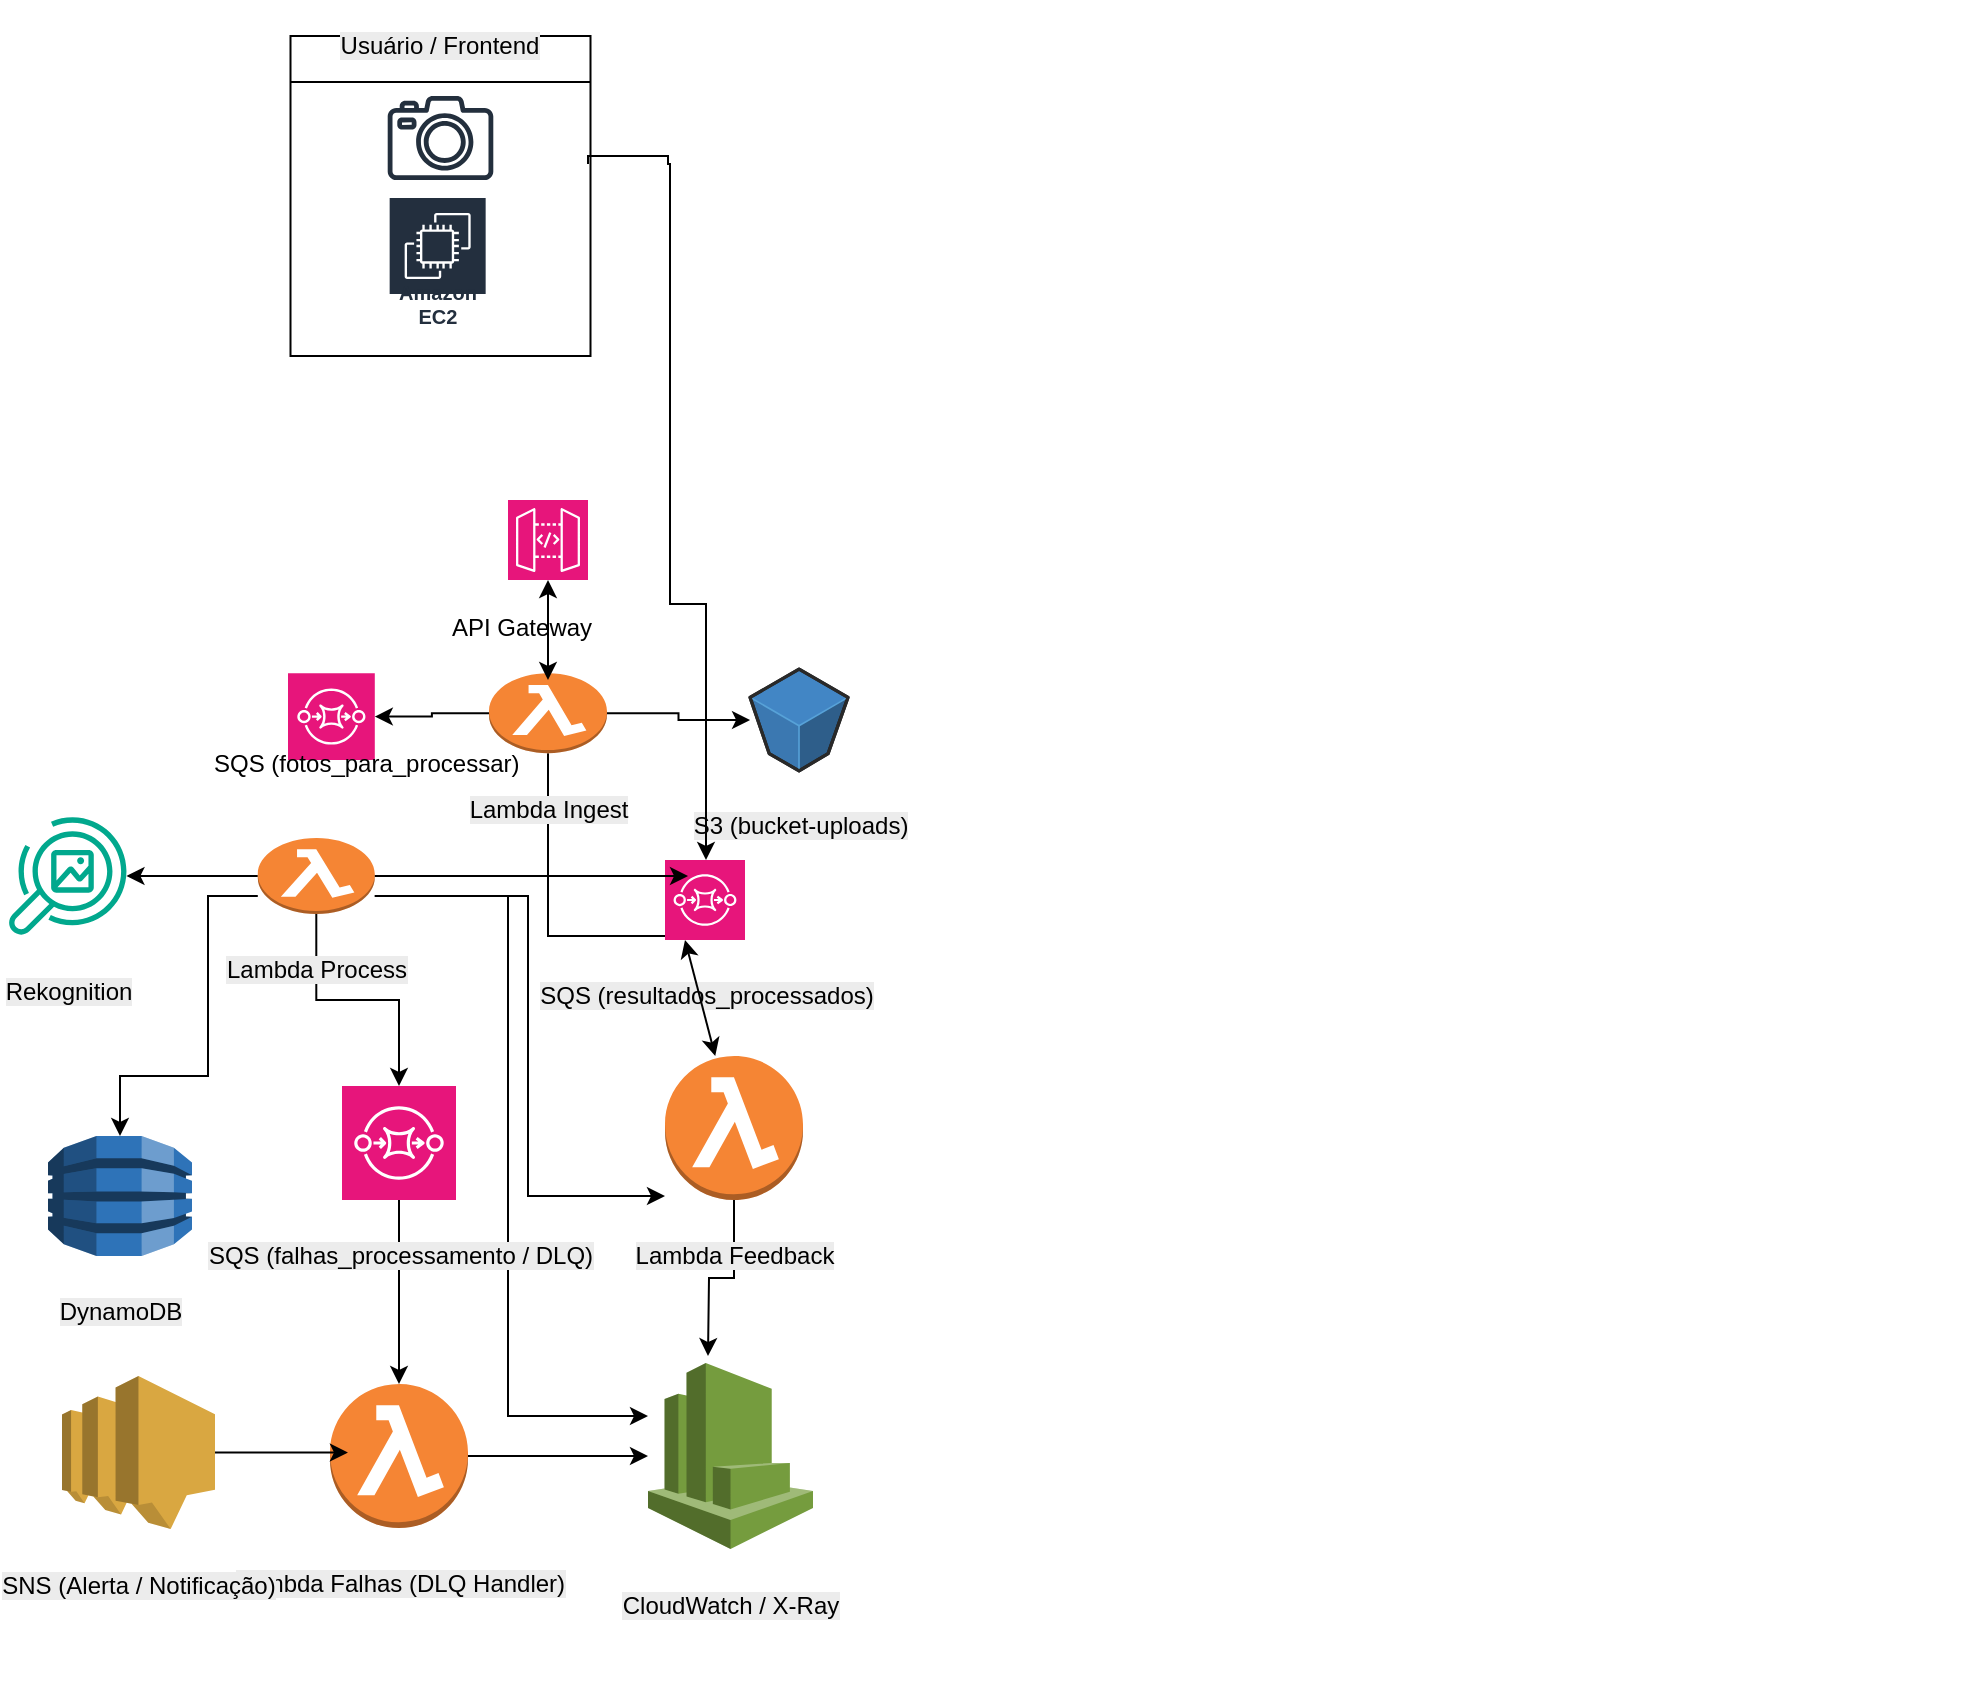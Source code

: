 <mxfile version="28.2.5">
  <diagram id="diagram1" name="Arquitetura_AWS_Serverless_PT">
    <mxGraphModel dx="1042" dy="756" grid="1" gridSize="10" guides="1" tooltips="1" connect="1" arrows="1" fold="1" page="1" pageScale="1" pageWidth="1920" pageHeight="1080" math="0" shadow="0">
      <root>
        <mxCell id="0" />
        <mxCell id="1" parent="0" />
        <mxCell id="c_usuario" value="" style="shape=image;imageAspect=0;verticalLabelPosition=bottom;verticalAlign=top;labelBackgroundColor=none;image=data:image/svg+xml;base64,PHN2ZyB4bWxucz0iaHR0cDovL3d3dy53My5vcmcvMjAwMC9zdmciIHdpZHRoPSI4MCIgaGVpZ2h0PSI1MCIgdmlld0JveD0iMCAwIDgwIDUwIj4KICA8cmVjdCB3aWR0aD0iMTAwJSIgaGVpZ2h0PSIxMDAlIiByeD0iMTAiIHJ5PSIxMCIgZmlsbD0iI0ZGRkZGRiIvPgogIDx0ZXh0IHg9IjUwJSIgeT0iNTIlIiBkb21pbmFudC1iYXNlbGluZT0ibWlkZGxlIiB0ZXh0LWFuY2hvcj0ibWlkZGxlIiBmb250LWZhbWlseT0iQXJpYWwsIEhlbHZldGljYSwgc2Fucy1zZXJpZiIgZm9udC1zaXplPSIxMiIgZmlsbD0iIzAwMDAwMCI+VXN1w6FyaW88L3RleHQ+Cjwvc3ZnPg==" parent="1" vertex="1">
          <mxGeometry x="820" y="20" width="110" height="60" as="geometry" />
        </mxCell>
        <mxCell id="c_s3" value="" style="shape=image;imageAspect=0;verticalLabelPosition=bottom;verticalAlign=top;labelBackgroundColor=none;image=data:image/svg+xml;base64,PHN2ZyB4bWxucz0iaHR0cDovL3d3dy53My5vcmcvMjAwMC9zdmciIHdpZHRoPSI2NCIgaGVpZ2h0PSI2NCIgdmlld0JveD0iMCAwIDY0IDY0Ij4KICA8cmVjdCB3aWR0aD0iMTAwJSIgaGVpZ2h0PSIxMDAlIiByeD0iMTAiIHJ5PSIxMCIgZmlsbD0iIzFFODhFNSIvPgogIDx0ZXh0IHg9IjUwJSIgeT0iNTIlIiBkb21pbmFudC1iYXNlbGluZT0ibWlkZGxlIiB0ZXh0LWFuY2hvcj0ibWlkZGxlIiBmb250LWZhbWlseT0iQXJpYWwsIEhlbHZldGljYSwgc2Fucy1zZXJpZiIgZm9udC1zaXplPSIxMiIgZmlsbD0iI2ZmZiI+UzMKQnVja2V0PC90ZXh0Pgo8L3N2Zz4=" parent="1" vertex="1">
          <mxGeometry x="960" y="210" width="120" height="60" as="geometry" />
        </mxCell>
        <mxCell id="c_rekognition" value="" style="shape=image;imageAspect=0;verticalLabelPosition=bottom;verticalAlign=top;labelBackgroundColor=none;image=data:image/svg+xml;base64,PHN2ZyB4bWxucz0iaHR0cDovL3d3dy53My5vcmcvMjAwMC9zdmciIHdpZHRoPSI2NCIgaGVpZ2h0PSI2NCIgdmlld0JveD0iMCAwIDY0IDY0Ij4KICA8cmVjdCB3aWR0aD0iMTAwJSIgaGVpZ2h0PSIxMDAlIiByeD0iMTAiIHJ5PSIxMCIgZmlsbD0iIzREQjZBQyIvPgogIDx0ZXh0IHg9IjUwJSIgeT0iNTIlIiBkb21pbmFudC1iYXNlbGluZT0ibWlkZGxlIiB0ZXh0LWFuY2hvcj0ibWlkZGxlIiBmb250LWZhbWlseT0iQXJpYWwsIEhlbHZldGljYSwgc2Fucy1zZXJpZiIgZm9udC1zaXplPSIxMiIgZmlsbD0iI2ZmZiI+UmVrb2duaXRpb248L3RleHQ+Cjwvc3ZnPg==" parent="1" vertex="1">
          <mxGeometry x="520" y="320" width="120" height="60" as="geometry" />
        </mxCell>
        <mxCell id="c_dynamodb" value="" style="shape=image;imageAspect=0;verticalLabelPosition=bottom;verticalAlign=top;labelBackgroundColor=none;image=data:image/svg+xml;base64,PHN2ZyB4bWxucz0iaHR0cDovL3d3dy53My5vcmcvMjAwMC9zdmciIHdpZHRoPSI2NCIgaGVpZ2h0PSI2NCIgdmlld0JveD0iMCAwIDY0IDY0Ij4KICA8cmVjdCB3aWR0aD0iMTAwJSIgaGVpZ2h0PSIxMDAlIiByeD0iMTAiIHJ5PSIxMCIgZmlsbD0iIzRGQzNGNyIvPgogIDx0ZXh0IHg9IjUwJSIgeT0iNTIlIiBkb21pbmFudC1iYXNlbGluZT0ibWlkZGxlIiB0ZXh0LWFuY2hvcj0ibWlkZGxlIiBmb250LWZhbWlseT0iQXJpYWwsIEhlbHZldGljYSwgc2Fucy1zZXJpZiIgZm9udC1zaXplPSIxMiIgZmlsbD0iIzAwMDAwMCI+RHluYW1vREI8L3RleHQ+Cjwvc3ZnPg==" parent="1" vertex="1">
          <mxGeometry x="520" y="410" width="120" height="60" as="geometry" />
        </mxCell>
        <mxCell id="c_sns" value="" style="shape=image;imageAspect=0;verticalLabelPosition=bottom;verticalAlign=top;labelBackgroundColor=none;image=data:image/svg+xml;base64,PHN2ZyB4bWxucz0iaHR0cDovL3d3dy53My5vcmcvMjAwMC9zdmciIHdpZHRoPSI2NCIgaGVpZ2h0PSI2NCIgdmlld0JveD0iMCAwIDY0IDY0Ij4KICA8cmVjdCB3aWR0aD0iMTAwJSIgaGVpZ2h0PSIxMDAlIiByeD0iMTAiIHJ5PSIxMCIgZmlsbD0iI0YwNjI5MiIvPgogIDx0ZXh0IHg9IjUwJSIgeT0iNTIlIiBkb21pbmFudC1iYXNlbGluZT0ibWlkZGxlIiB0ZXh0LWFuY2hvcj0ibWlkZGxlIiBmb250LWZhbWlseT0iQXJpYWwsIEhlbHZldGljYSwgc2Fucy1zZXJpZiIgZm9udC1zaXplPSIxMiIgZmlsbD0iI2ZmZiI+U05TCkFsZXJ0YTwvdGV4dD4KPC9zdmc+" parent="1" vertex="1">
          <mxGeometry x="520" y="520" width="150" height="60" as="geometry" />
        </mxCell>
        <mxCell id="f4s5NgwLfF43wPQhZODh-5" value="" style="sketch=0;points=[[0,0,0],[0.25,0,0],[0.5,0,0],[0.75,0,0],[1,0,0],[0,1,0],[0.25,1,0],[0.5,1,0],[0.75,1,0],[1,1,0],[0,0.25,0],[0,0.5,0],[0,0.75,0],[1,0.25,0],[1,0.5,0],[1,0.75,0]];outlineConnect=0;fontColor=#232F3E;fillColor=#E7157B;strokeColor=#ffffff;dashed=0;verticalLabelPosition=bottom;verticalAlign=top;align=center;html=1;fontSize=12;fontStyle=0;aspect=fixed;shape=mxgraph.aws4.resourceIcon;resIcon=mxgraph.aws4.sqs;" vertex="1" parent="1">
          <mxGeometry x="240" y="338.6" width="43.4" height="43.4" as="geometry" />
        </mxCell>
        <mxCell id="f4s5NgwLfF43wPQhZODh-48" style="edgeStyle=orthogonalEdgeStyle;rounded=0;orthogonalLoop=1;jettySize=auto;html=1;" edge="1" parent="1" source="f4s5NgwLfF43wPQhZODh-6" target="f4s5NgwLfF43wPQhZODh-10">
          <mxGeometry relative="1" as="geometry" />
        </mxCell>
        <mxCell id="f4s5NgwLfF43wPQhZODh-52" style="edgeStyle=orthogonalEdgeStyle;rounded=0;orthogonalLoop=1;jettySize=auto;html=1;entryX=0.25;entryY=1;entryDx=0;entryDy=0;entryPerimeter=0;" edge="1" parent="1" source="f4s5NgwLfF43wPQhZODh-6" target="f4s5NgwLfF43wPQhZODh-14">
          <mxGeometry relative="1" as="geometry">
            <mxPoint x="420" y="470" as="targetPoint" />
            <Array as="points">
              <mxPoint x="370" y="470" />
              <mxPoint x="439" y="470" />
            </Array>
          </mxGeometry>
        </mxCell>
        <mxCell id="f4s5NgwLfF43wPQhZODh-6" value="&#xa;&lt;span style=&quot;color: rgb(0, 0, 0); font-family: Helvetica; font-size: 12px; font-style: normal; font-variant-ligatures: normal; font-variant-caps: normal; font-weight: 400; letter-spacing: normal; orphans: 2; text-align: center; text-indent: 0px; text-transform: none; widows: 2; word-spacing: 0px; -webkit-text-stroke-width: 0px; white-space: nowrap; background-color: rgb(236, 236, 236); text-decoration-thickness: initial; text-decoration-style: initial; text-decoration-color: initial; display: inline !important; float: none;&quot;&gt;Lambda Ingest&lt;/span&gt;&#xa;&#xa;" style="outlineConnect=0;dashed=0;verticalLabelPosition=bottom;verticalAlign=top;align=center;html=1;shape=mxgraph.aws3.lambda_function;fillColor=#F58534;gradientColor=none;" vertex="1" parent="1">
          <mxGeometry x="340.5" y="338.6" width="59" height="40" as="geometry" />
        </mxCell>
        <mxCell id="f4s5NgwLfF43wPQhZODh-7" value="" style="sketch=0;points=[[0,0,0],[0.25,0,0],[0.5,0,0],[0.75,0,0],[1,0,0],[0,1,0],[0.25,1,0],[0.5,1,0],[0.75,1,0],[1,1,0],[0,0.25,0],[0,0.5,0],[0,0.75,0],[1,0.25,0],[1,0.5,0],[1,0.75,0]];outlineConnect=0;fontColor=#232F3E;fillColor=#E7157B;strokeColor=#ffffff;dashed=0;verticalLabelPosition=bottom;verticalAlign=top;align=center;html=1;fontSize=12;fontStyle=0;aspect=fixed;shape=mxgraph.aws4.resourceIcon;resIcon=mxgraph.aws4.api_gateway;" vertex="1" parent="1">
          <mxGeometry x="350" y="252" width="40" height="40" as="geometry" />
        </mxCell>
        <mxCell id="f4s5NgwLfF43wPQhZODh-10" value="&#xa;&lt;span style=&quot;color: rgb(0, 0, 0); font-family: Helvetica; font-size: 12px; font-style: normal; font-variant-ligatures: normal; font-variant-caps: normal; font-weight: 400; letter-spacing: normal; orphans: 2; text-align: center; text-indent: 0px; text-transform: none; widows: 2; word-spacing: 0px; -webkit-text-stroke-width: 0px; white-space: nowrap; background-color: rgb(236, 236, 236); text-decoration-thickness: initial; text-decoration-style: initial; text-decoration-color: initial; display: inline !important; float: none;&quot;&gt;S3 (bucket-uploads)&lt;/span&gt;&#xa;&#xa;" style="verticalLabelPosition=bottom;html=1;verticalAlign=top;strokeWidth=1;align=center;outlineConnect=0;dashed=0;outlineConnect=0;shape=mxgraph.aws3d.s3Bucket;fillColor=#4286c5;strokeColor=#57A2D8;aspect=fixed;strokeColor2=#292929;" vertex="1" parent="1">
          <mxGeometry x="471.03" y="336.6" width="48.97" height="50.8" as="geometry" />
        </mxCell>
        <mxCell id="f4s5NgwLfF43wPQhZODh-38" style="edgeStyle=orthogonalEdgeStyle;rounded=0;orthogonalLoop=1;jettySize=auto;html=1;" edge="1" parent="1" source="f4s5NgwLfF43wPQhZODh-11" target="f4s5NgwLfF43wPQhZODh-17">
          <mxGeometry relative="1" as="geometry" />
        </mxCell>
        <mxCell id="f4s5NgwLfF43wPQhZODh-39" style="edgeStyle=orthogonalEdgeStyle;rounded=0;orthogonalLoop=1;jettySize=auto;html=1;" edge="1" parent="1" source="f4s5NgwLfF43wPQhZODh-11" target="f4s5NgwLfF43wPQhZODh-21">
          <mxGeometry relative="1" as="geometry">
            <mxPoint x="370" y="710" as="targetPoint" />
            <Array as="points">
              <mxPoint x="350" y="450" />
              <mxPoint x="350" y="710" />
            </Array>
          </mxGeometry>
        </mxCell>
        <mxCell id="f4s5NgwLfF43wPQhZODh-46" style="edgeStyle=orthogonalEdgeStyle;rounded=0;orthogonalLoop=1;jettySize=auto;html=1;" edge="1" parent="1" source="f4s5NgwLfF43wPQhZODh-11" target="f4s5NgwLfF43wPQhZODh-18">
          <mxGeometry relative="1" as="geometry">
            <mxPoint x="370" y="600" as="targetPoint" />
            <Array as="points">
              <mxPoint x="360" y="450" />
              <mxPoint x="360" y="600" />
            </Array>
          </mxGeometry>
        </mxCell>
        <mxCell id="f4s5NgwLfF43wPQhZODh-55" style="edgeStyle=orthogonalEdgeStyle;rounded=0;orthogonalLoop=1;jettySize=auto;html=1;" edge="1" parent="1" source="f4s5NgwLfF43wPQhZODh-11" target="f4s5NgwLfF43wPQhZODh-13">
          <mxGeometry relative="1" as="geometry" />
        </mxCell>
        <mxCell id="f4s5NgwLfF43wPQhZODh-11" value="&#xa;&lt;span style=&quot;color: rgb(0, 0, 0); font-family: Helvetica; font-size: 12px; font-style: normal; font-variant-ligatures: normal; font-variant-caps: normal; font-weight: 400; letter-spacing: normal; orphans: 2; text-align: center; text-indent: 0px; text-transform: none; widows: 2; word-spacing: 0px; -webkit-text-stroke-width: 0px; white-space: nowrap; background-color: rgb(236, 236, 236); text-decoration-thickness: initial; text-decoration-style: initial; text-decoration-color: initial; display: inline !important; float: none;&quot;&gt;Lambda Process&lt;/span&gt;&#xa;&#xa;" style="outlineConnect=0;dashed=0;verticalLabelPosition=bottom;verticalAlign=top;align=center;html=1;shape=mxgraph.aws3.lambda_function;fillColor=#F58534;gradientColor=none;" vertex="1" parent="1">
          <mxGeometry x="224.9" y="421" width="58.5" height="38" as="geometry" />
        </mxCell>
        <mxCell id="f4s5NgwLfF43wPQhZODh-13" value="&#xa;&lt;span style=&quot;color: rgb(0, 0, 0); font-family: Helvetica; font-size: 12px; font-style: normal; font-variant-ligatures: normal; font-variant-caps: normal; font-weight: 400; letter-spacing: normal; orphans: 2; text-align: center; text-indent: 0px; text-transform: none; widows: 2; word-spacing: 0px; -webkit-text-stroke-width: 0px; white-space: nowrap; background-color: rgb(236, 236, 236); text-decoration-thickness: initial; text-decoration-style: initial; text-decoration-color: initial; display: inline !important; float: none;&quot;&gt;Rekognition&lt;/span&gt;&#xa;&#xa;" style="sketch=0;outlineConnect=0;fontColor=#232F3E;gradientColor=none;fillColor=#01A88D;strokeColor=none;dashed=0;verticalLabelPosition=bottom;verticalAlign=top;align=center;html=1;fontSize=12;fontStyle=0;aspect=fixed;pointerEvents=1;shape=mxgraph.aws4.rekognition_image;" vertex="1" parent="1">
          <mxGeometry x="100" y="410" width="59.23" height="60" as="geometry" />
        </mxCell>
        <mxCell id="f4s5NgwLfF43wPQhZODh-14" value="&#xa;&lt;span style=&quot;color: rgb(0, 0, 0); font-family: Helvetica; font-size: 12px; font-style: normal; font-variant-ligatures: normal; font-variant-caps: normal; font-weight: 400; letter-spacing: normal; orphans: 2; text-align: center; text-indent: 0px; text-transform: none; widows: 2; word-spacing: 0px; -webkit-text-stroke-width: 0px; white-space: nowrap; background-color: rgb(236, 236, 236); text-decoration-thickness: initial; text-decoration-style: initial; text-decoration-color: initial; display: inline !important; float: none;&quot;&gt;SQS (resultados_processados)&lt;/span&gt;&#xa;&#xa;" style="sketch=0;points=[[0,0,0],[0.25,0,0],[0.5,0,0],[0.75,0,0],[1,0,0],[0,1,0],[0.25,1,0],[0.5,1,0],[0.75,1,0],[1,1,0],[0,0.25,0],[0,0.5,0],[0,0.75,0],[1,0.25,0],[1,0.5,0],[1,0.75,0]];outlineConnect=0;fontColor=#232F3E;fillColor=#E7157B;strokeColor=#ffffff;dashed=0;verticalLabelPosition=bottom;verticalAlign=top;align=center;html=1;fontSize=12;fontStyle=0;aspect=fixed;shape=mxgraph.aws4.resourceIcon;resIcon=mxgraph.aws4.sqs;" vertex="1" parent="1">
          <mxGeometry x="428.5" y="432" width="40" height="40" as="geometry" />
        </mxCell>
        <mxCell id="f4s5NgwLfF43wPQhZODh-15" value="&#xa;&lt;span style=&quot;color: rgb(0, 0, 0); font-family: Helvetica; font-size: 12px; font-style: normal; font-variant-ligatures: normal; font-variant-caps: normal; font-weight: 400; letter-spacing: normal; orphans: 2; text-align: center; text-indent: 0px; text-transform: none; widows: 2; word-spacing: 0px; -webkit-text-stroke-width: 0px; white-space: nowrap; background-color: rgb(236, 236, 236); text-decoration-thickness: initial; text-decoration-style: initial; text-decoration-color: initial; display: inline !important; float: none;&quot;&gt;DynamoDB&lt;/span&gt;&#xa;&#xa;" style="outlineConnect=0;dashed=0;verticalLabelPosition=bottom;verticalAlign=top;align=center;html=1;shape=mxgraph.aws3.dynamo_db;fillColor=#2E73B8;gradientColor=none;" vertex="1" parent="1">
          <mxGeometry x="120" y="570" width="72" height="60" as="geometry" />
        </mxCell>
        <mxCell id="f4s5NgwLfF43wPQhZODh-35" style="edgeStyle=orthogonalEdgeStyle;rounded=0;orthogonalLoop=1;jettySize=auto;html=1;" edge="1" parent="1" source="f4s5NgwLfF43wPQhZODh-17" target="f4s5NgwLfF43wPQhZODh-20">
          <mxGeometry relative="1" as="geometry" />
        </mxCell>
        <mxCell id="f4s5NgwLfF43wPQhZODh-17" value="&#xa;&lt;span style=&quot;color: rgb(0, 0, 0); font-family: Helvetica; font-size: 12px; font-style: normal; font-variant-ligatures: normal; font-variant-caps: normal; font-weight: 400; letter-spacing: normal; orphans: 2; text-align: center; text-indent: 0px; text-transform: none; widows: 2; word-spacing: 0px; -webkit-text-stroke-width: 0px; white-space: nowrap; background-color: rgb(236, 236, 236); text-decoration-thickness: initial; text-decoration-style: initial; text-decoration-color: initial; display: inline !important; float: none;&quot;&gt;SQS (falhas_processamento / DLQ)&lt;/span&gt;&#xa;&#xa;" style="sketch=0;points=[[0,0,0],[0.25,0,0],[0.5,0,0],[0.75,0,0],[1,0,0],[0,1,0],[0.25,1,0],[0.5,1,0],[0.75,1,0],[1,1,0],[0,0.25,0],[0,0.5,0],[0,0.75,0],[1,0.25,0],[1,0.5,0],[1,0.75,0]];outlineConnect=0;fontColor=#232F3E;fillColor=#E7157B;strokeColor=#ffffff;dashed=0;verticalLabelPosition=bottom;verticalAlign=top;align=center;html=1;fontSize=12;fontStyle=0;aspect=fixed;shape=mxgraph.aws4.resourceIcon;resIcon=mxgraph.aws4.sqs;" vertex="1" parent="1">
          <mxGeometry x="267" y="545" width="57" height="57" as="geometry" />
        </mxCell>
        <mxCell id="f4s5NgwLfF43wPQhZODh-40" style="edgeStyle=orthogonalEdgeStyle;rounded=0;orthogonalLoop=1;jettySize=auto;html=1;" edge="1" parent="1" source="f4s5NgwLfF43wPQhZODh-18">
          <mxGeometry relative="1" as="geometry">
            <mxPoint x="450" y="680" as="targetPoint" />
            <mxPoint x="479" y="602" as="sourcePoint" />
          </mxGeometry>
        </mxCell>
        <mxCell id="f4s5NgwLfF43wPQhZODh-18" value="&#xa;&lt;span style=&quot;color: rgb(0, 0, 0); font-family: Helvetica; font-size: 12px; font-style: normal; font-variant-ligatures: normal; font-variant-caps: normal; font-weight: 400; letter-spacing: normal; orphans: 2; text-align: center; text-indent: 0px; text-transform: none; widows: 2; word-spacing: 0px; -webkit-text-stroke-width: 0px; white-space: nowrap; background-color: rgb(236, 236, 236); text-decoration-thickness: initial; text-decoration-style: initial; text-decoration-color: initial; display: inline !important; float: none;&quot;&gt;Lambda Feedback&lt;/span&gt;&#xa;&#xa;" style="outlineConnect=0;dashed=0;verticalLabelPosition=bottom;verticalAlign=top;align=center;html=1;shape=mxgraph.aws3.lambda_function;fillColor=#F58534;gradientColor=none;" vertex="1" parent="1">
          <mxGeometry x="428.5" y="530" width="69" height="72" as="geometry" />
        </mxCell>
        <mxCell id="f4s5NgwLfF43wPQhZODh-34" style="edgeStyle=orthogonalEdgeStyle;rounded=0;orthogonalLoop=1;jettySize=auto;html=1;" edge="1" parent="1" source="f4s5NgwLfF43wPQhZODh-20" target="f4s5NgwLfF43wPQhZODh-21">
          <mxGeometry relative="1" as="geometry" />
        </mxCell>
        <mxCell id="f4s5NgwLfF43wPQhZODh-20" value="&#xa;&lt;span style=&quot;color: rgb(0, 0, 0); font-family: Helvetica; font-size: 12px; font-style: normal; font-variant-ligatures: normal; font-variant-caps: normal; font-weight: 400; letter-spacing: normal; orphans: 2; text-align: center; text-indent: 0px; text-transform: none; widows: 2; word-spacing: 0px; -webkit-text-stroke-width: 0px; white-space: nowrap; background-color: rgb(236, 236, 236); text-decoration-thickness: initial; text-decoration-style: initial; text-decoration-color: initial; display: inline !important; float: none;&quot;&gt;Lambda Falhas (DLQ Handler)&lt;/span&gt;&#xa;&#xa;" style="outlineConnect=0;dashed=0;verticalLabelPosition=bottom;verticalAlign=top;align=center;html=1;shape=mxgraph.aws3.lambda_function;fillColor=#F58534;gradientColor=none;" vertex="1" parent="1">
          <mxGeometry x="261" y="694" width="69" height="72" as="geometry" />
        </mxCell>
        <mxCell id="f4s5NgwLfF43wPQhZODh-21" value="&#xa;&lt;span style=&quot;color: rgb(0, 0, 0); font-family: Helvetica; font-size: 12px; font-style: normal; font-variant-ligatures: normal; font-variant-caps: normal; font-weight: 400; letter-spacing: normal; orphans: 2; text-align: center; text-indent: 0px; text-transform: none; widows: 2; word-spacing: 0px; -webkit-text-stroke-width: 0px; white-space: nowrap; background-color: rgb(236, 236, 236); text-decoration-thickness: initial; text-decoration-style: initial; text-decoration-color: initial; display: inline !important; float: none;&quot;&gt;CloudWatch / X-Ray&lt;/span&gt;&#xa;&#xa;" style="outlineConnect=0;dashed=0;verticalLabelPosition=bottom;verticalAlign=top;align=center;html=1;shape=mxgraph.aws3.cloudwatch;fillColor=#759C3E;gradientColor=none;" vertex="1" parent="1">
          <mxGeometry x="420" y="683.5" width="82.5" height="93" as="geometry" />
        </mxCell>
        <mxCell id="f4s5NgwLfF43wPQhZODh-29" value="API Gateway" style="text;whiteSpace=wrap;html=1;" vertex="1" parent="1">
          <mxGeometry x="320" y="302" width="100" height="40" as="geometry" />
        </mxCell>
        <mxCell id="f4s5NgwLfF43wPQhZODh-31" value="SQS (fotos_para_processar)" style="text;whiteSpace=wrap;html=1;" vertex="1" parent="1">
          <mxGeometry x="201.25" y="370" width="190" height="17.4" as="geometry" />
        </mxCell>
        <mxCell id="f4s5NgwLfF43wPQhZODh-32" value="&#xa;&lt;span style=&quot;color: rgb(0, 0, 0); font-family: Helvetica; font-size: 12px; font-style: normal; font-variant-ligatures: normal; font-variant-caps: normal; font-weight: 400; letter-spacing: normal; orphans: 2; text-align: center; text-indent: 0px; text-transform: none; widows: 2; word-spacing: 0px; -webkit-text-stroke-width: 0px; white-space: nowrap; background-color: rgb(236, 236, 236); text-decoration-thickness: initial; text-decoration-style: initial; text-decoration-color: initial; display: inline !important; float: none;&quot;&gt;SNS (Alerta / Notificação)&lt;/span&gt;&#xa;&#xa;" style="outlineConnect=0;dashed=0;verticalLabelPosition=bottom;verticalAlign=top;align=center;html=1;shape=mxgraph.aws3.sns;fillColor=#D9A741;gradientColor=none;" vertex="1" parent="1">
          <mxGeometry x="127" y="690" width="76.5" height="76.5" as="geometry" />
        </mxCell>
        <mxCell id="f4s5NgwLfF43wPQhZODh-33" style="edgeStyle=orthogonalEdgeStyle;rounded=0;orthogonalLoop=1;jettySize=auto;html=1;entryX=0.13;entryY=0.476;entryDx=0;entryDy=0;entryPerimeter=0;" edge="1" parent="1" source="f4s5NgwLfF43wPQhZODh-32" target="f4s5NgwLfF43wPQhZODh-20">
          <mxGeometry relative="1" as="geometry" />
        </mxCell>
        <mxCell id="f4s5NgwLfF43wPQhZODh-36" style="edgeStyle=orthogonalEdgeStyle;rounded=0;orthogonalLoop=1;jettySize=auto;html=1;entryX=0.5;entryY=0;entryDx=0;entryDy=0;entryPerimeter=0;" edge="1" parent="1" source="f4s5NgwLfF43wPQhZODh-11" target="f4s5NgwLfF43wPQhZODh-15">
          <mxGeometry relative="1" as="geometry">
            <Array as="points">
              <mxPoint x="200" y="450" />
              <mxPoint x="200" y="540" />
              <mxPoint x="156" y="540" />
            </Array>
          </mxGeometry>
        </mxCell>
        <mxCell id="f4s5NgwLfF43wPQhZODh-47" style="edgeStyle=orthogonalEdgeStyle;rounded=0;orthogonalLoop=1;jettySize=auto;html=1;entryX=1;entryY=0.5;entryDx=0;entryDy=0;entryPerimeter=0;" edge="1" parent="1" source="f4s5NgwLfF43wPQhZODh-6" target="f4s5NgwLfF43wPQhZODh-5">
          <mxGeometry relative="1" as="geometry" />
        </mxCell>
        <mxCell id="f4s5NgwLfF43wPQhZODh-50" value="" style="endArrow=classic;startArrow=classic;html=1;rounded=0;entryX=0.5;entryY=1;entryDx=0;entryDy=0;entryPerimeter=0;exitX=0.5;exitY=1;exitDx=0;exitDy=0;" edge="1" parent="1" source="f4s5NgwLfF43wPQhZODh-29" target="f4s5NgwLfF43wPQhZODh-7">
          <mxGeometry width="50" height="50" relative="1" as="geometry">
            <mxPoint x="363.5" y="342" as="sourcePoint" />
            <mxPoint x="413.5" y="292" as="targetPoint" />
          </mxGeometry>
        </mxCell>
        <mxCell id="f4s5NgwLfF43wPQhZODh-56" style="edgeStyle=orthogonalEdgeStyle;rounded=0;orthogonalLoop=1;jettySize=auto;html=1;entryX=0.288;entryY=0.2;entryDx=0;entryDy=0;entryPerimeter=0;" edge="1" parent="1" source="f4s5NgwLfF43wPQhZODh-11" target="f4s5NgwLfF43wPQhZODh-14">
          <mxGeometry relative="1" as="geometry" />
        </mxCell>
        <mxCell id="f4s5NgwLfF43wPQhZODh-57" value="&#xa;&lt;span style=&quot;color: rgb(0, 0, 0); font-family: Helvetica; font-size: 12px; font-style: normal; font-variant-ligatures: normal; font-variant-caps: normal; font-weight: 400; letter-spacing: normal; orphans: 2; text-align: left; text-indent: 0px; text-transform: none; widows: 2; word-spacing: 0px; -webkit-text-stroke-width: 0px; white-space: normal; background-color: rgb(236, 236, 236); text-decoration-thickness: initial; text-decoration-style: initial; text-decoration-color: initial; display: inline !important; float: none;&quot;&gt;Usuário / Frontend&lt;/span&gt;&#xa;&#xa;" style="swimlane;whiteSpace=wrap;html=1;" vertex="1" parent="1">
          <mxGeometry x="241.25" y="20" width="150" height="160" as="geometry" />
        </mxCell>
        <mxCell id="f4s5NgwLfF43wPQhZODh-58" value="Amazon EC2" style="sketch=0;outlineConnect=0;fontColor=#232F3E;gradientColor=none;strokeColor=#ffffff;fillColor=#232F3E;dashed=0;verticalLabelPosition=middle;verticalAlign=bottom;align=center;html=1;whiteSpace=wrap;fontSize=10;fontStyle=1;spacing=3;shape=mxgraph.aws4.productIcon;prIcon=mxgraph.aws4.ec2;" vertex="1" parent="f4s5NgwLfF43wPQhZODh-57">
          <mxGeometry x="48.58" y="80" width="50" height="70" as="geometry" />
        </mxCell>
        <mxCell id="f4s5NgwLfF43wPQhZODh-59" value="" style="sketch=0;outlineConnect=0;fontColor=#232F3E;gradientColor=none;fillColor=#232F3D;strokeColor=none;dashed=0;verticalLabelPosition=bottom;verticalAlign=top;align=center;html=1;fontSize=12;fontStyle=0;aspect=fixed;pointerEvents=1;shape=mxgraph.aws4.camera2;" vertex="1" parent="f4s5NgwLfF43wPQhZODh-57">
          <mxGeometry x="48.58" y="30" width="52.84" height="42" as="geometry" />
        </mxCell>
        <mxCell id="f4s5NgwLfF43wPQhZODh-51" style="edgeStyle=orthogonalEdgeStyle;rounded=0;orthogonalLoop=1;jettySize=auto;html=1;entryX=0.25;entryY=0;entryDx=0;entryDy=0;entryPerimeter=0;" edge="1" parent="1">
          <mxGeometry relative="1" as="geometry">
            <mxPoint x="390" y="84" as="sourcePoint" />
            <mxPoint x="449" y="432" as="targetPoint" />
            <Array as="points">
              <mxPoint x="430" y="80" />
              <mxPoint x="430" y="84" />
              <mxPoint x="431" y="84" />
              <mxPoint x="431" y="304" />
              <mxPoint x="449" y="304" />
            </Array>
          </mxGeometry>
        </mxCell>
        <mxCell id="f4s5NgwLfF43wPQhZODh-61" value="" style="endArrow=classic;startArrow=classic;html=1;rounded=0;entryX=0.25;entryY=1;entryDx=0;entryDy=0;entryPerimeter=0;" edge="1" parent="1" source="f4s5NgwLfF43wPQhZODh-18" target="f4s5NgwLfF43wPQhZODh-14">
          <mxGeometry width="50" height="50" relative="1" as="geometry">
            <mxPoint x="330" y="550" as="sourcePoint" />
            <mxPoint x="380" y="500" as="targetPoint" />
          </mxGeometry>
        </mxCell>
      </root>
    </mxGraphModel>
  </diagram>
</mxfile>
